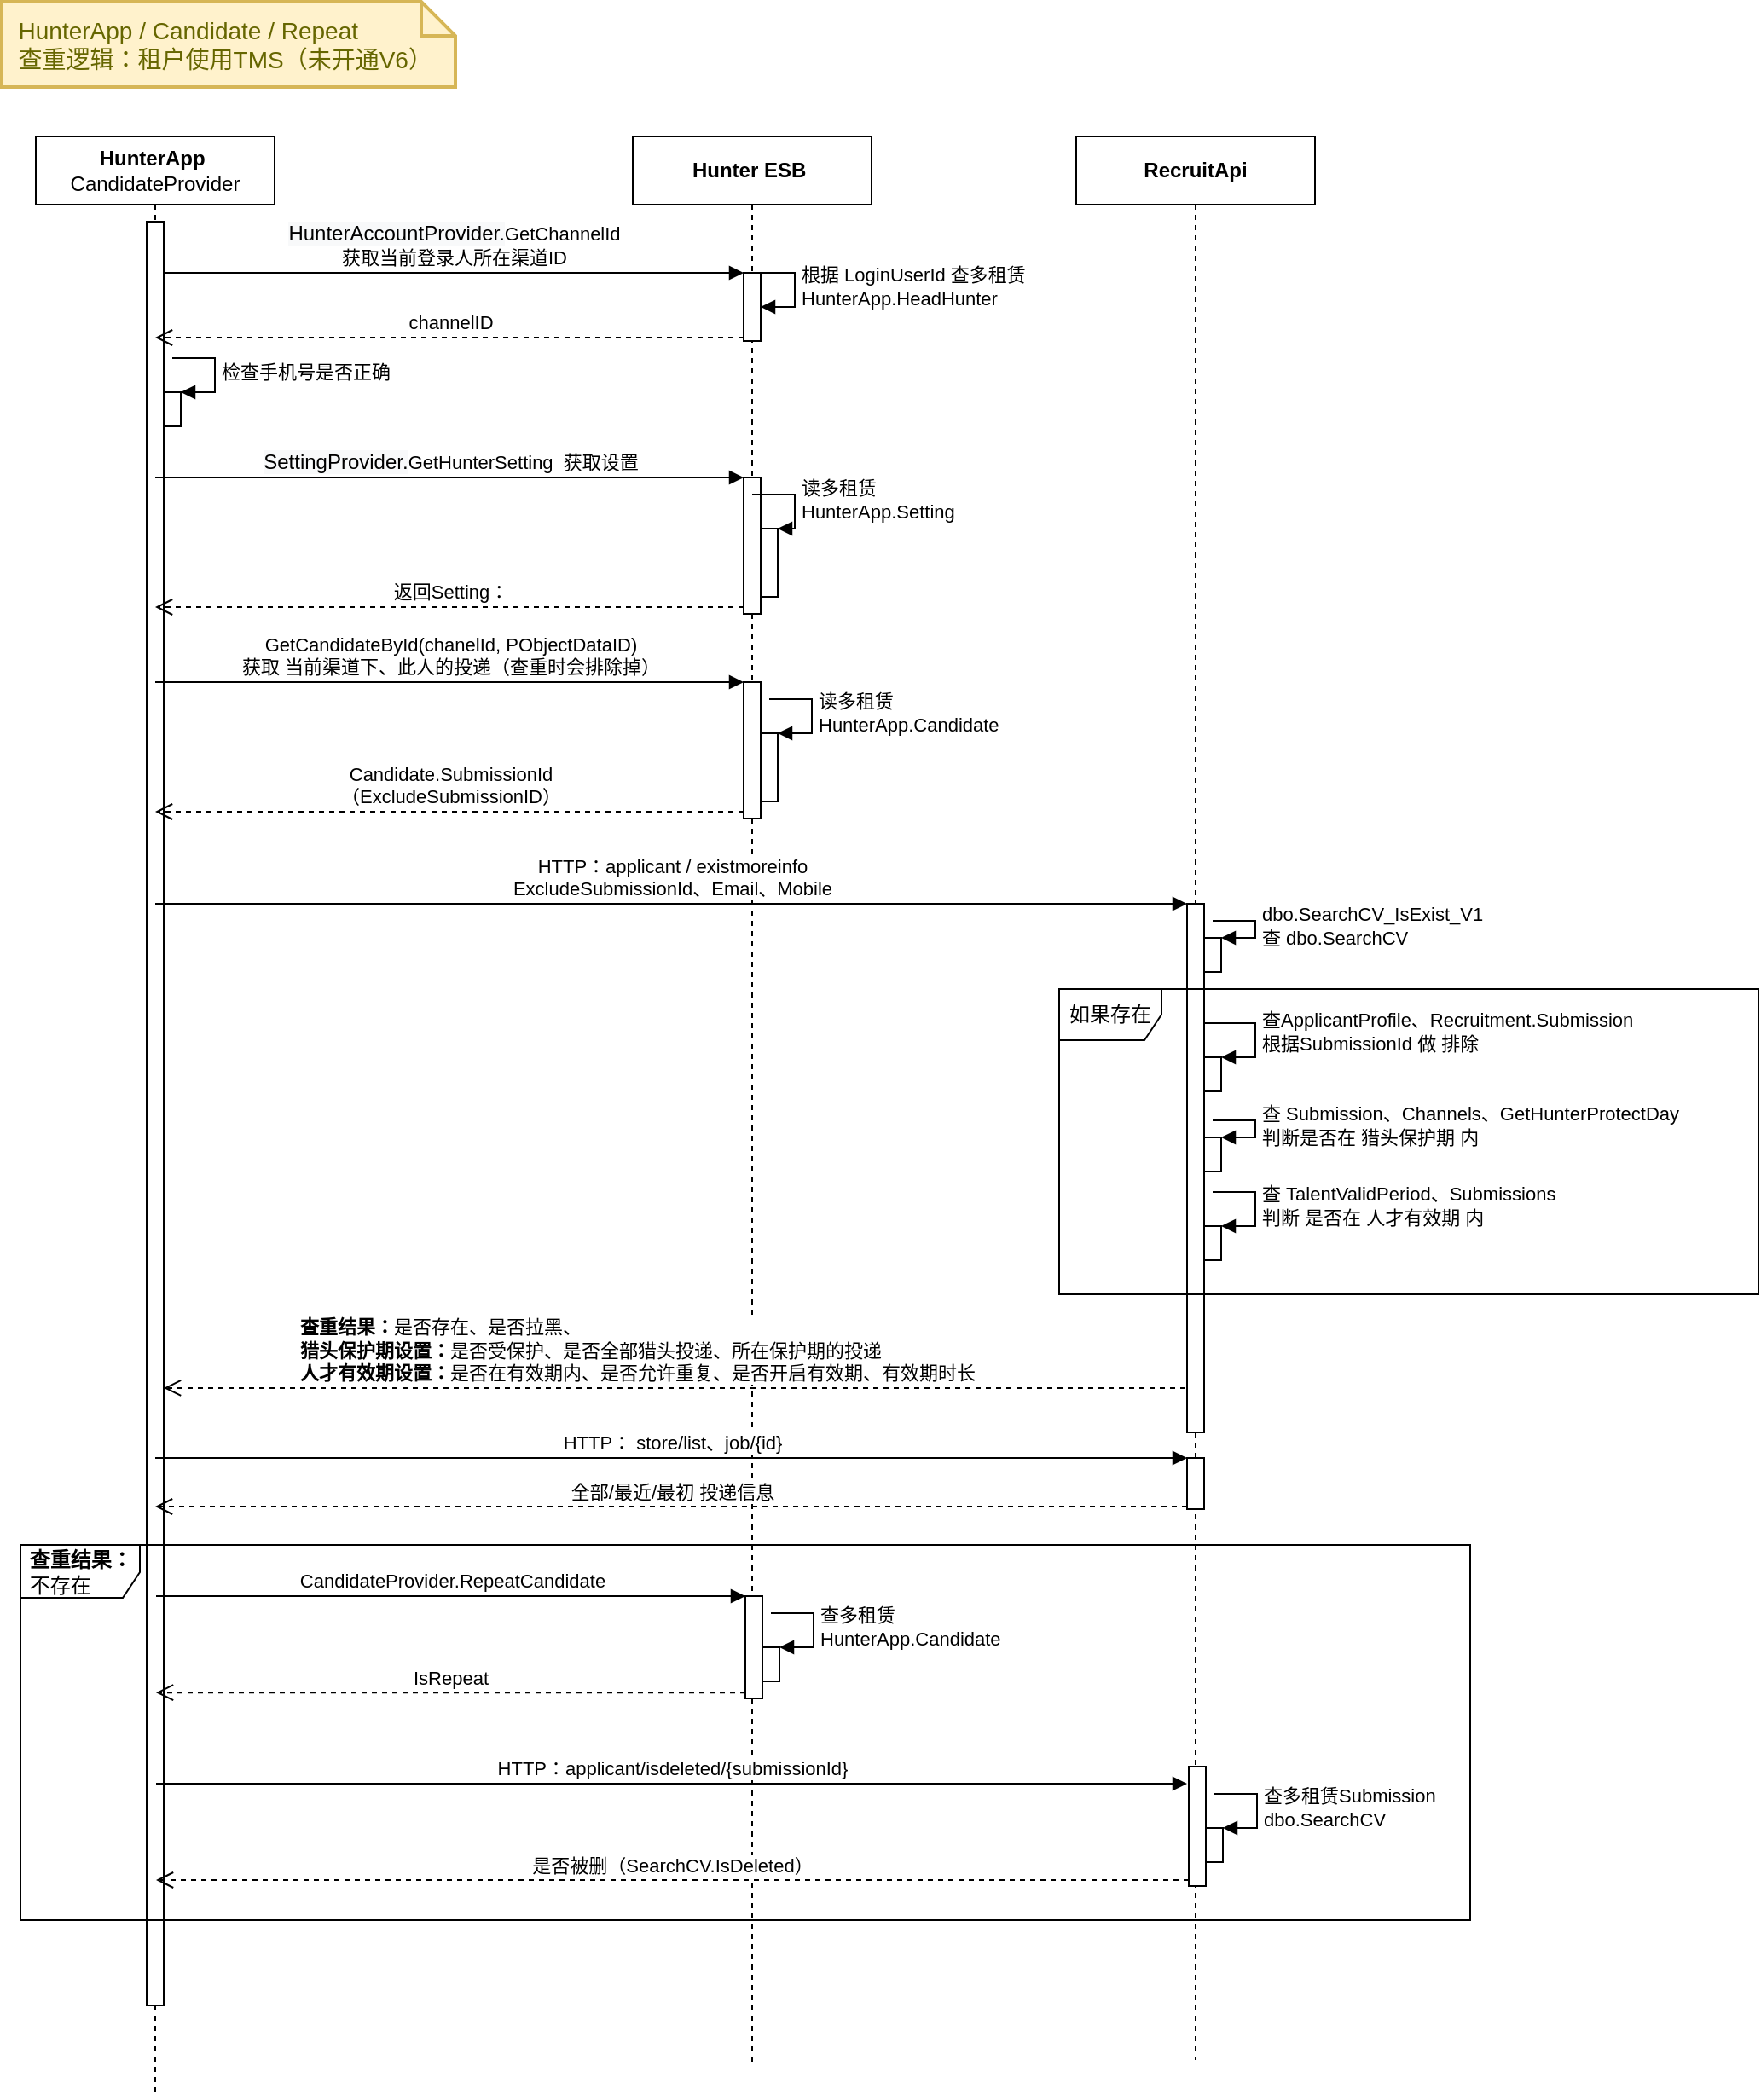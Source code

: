 <mxfile version="13.9.6" type="github">
  <diagram id="ABBUsb9ANRoJ2-1cofEp" name="Page-1">
    <mxGraphModel dx="1422" dy="839" grid="0" gridSize="10" guides="1" tooltips="1" connect="1" arrows="1" fold="1" page="1" pageScale="1" pageWidth="1654" pageHeight="2336" math="0" shadow="0">
      <root>
        <mxCell id="0" />
        <mxCell id="1" parent="0" />
        <mxCell id="2uZgWtrD5iEIdf4oAZc1-38" value="&lt;b&gt;RecruitApi&lt;/b&gt;" style="shape=umlLifeline;perimeter=lifelinePerimeter;whiteSpace=wrap;html=1;container=1;collapsible=0;recursiveResize=0;outlineConnect=0;" vertex="1" parent="1">
          <mxGeometry x="810" y="110" width="140" height="1128" as="geometry" />
        </mxCell>
        <mxCell id="2uZgWtrD5iEIdf4oAZc1-48" value="" style="html=1;points=[];perimeter=orthogonalPerimeter;" vertex="1" parent="2uZgWtrD5iEIdf4oAZc1-38">
          <mxGeometry x="65" y="450" width="10" height="310" as="geometry" />
        </mxCell>
        <mxCell id="2uZgWtrD5iEIdf4oAZc1-51" value="" style="html=1;points=[];perimeter=orthogonalPerimeter;" vertex="1" parent="2uZgWtrD5iEIdf4oAZc1-38">
          <mxGeometry x="75" y="470" width="10" height="20" as="geometry" />
        </mxCell>
        <mxCell id="2uZgWtrD5iEIdf4oAZc1-52" value="dbo.SearchCV_IsExist_V1&lt;br&gt;查 dbo.SearchCV" style="edgeStyle=orthogonalEdgeStyle;html=1;align=left;spacingLeft=2;endArrow=block;rounded=0;entryX=1;entryY=0;" edge="1" target="2uZgWtrD5iEIdf4oAZc1-51" parent="2uZgWtrD5iEIdf4oAZc1-38">
          <mxGeometry relative="1" as="geometry">
            <mxPoint x="80" y="460" as="sourcePoint" />
            <Array as="points">
              <mxPoint x="105" y="460" />
            </Array>
          </mxGeometry>
        </mxCell>
        <mxCell id="2uZgWtrD5iEIdf4oAZc1-55" value="" style="html=1;points=[];perimeter=orthogonalPerimeter;" vertex="1" parent="2uZgWtrD5iEIdf4oAZc1-38">
          <mxGeometry x="75" y="540" width="10" height="20" as="geometry" />
        </mxCell>
        <mxCell id="2uZgWtrD5iEIdf4oAZc1-56" value="查ApplicantProfile、Recruitment.Submission&lt;br&gt;根据SubmissionId 做 排除" style="edgeStyle=orthogonalEdgeStyle;html=1;align=left;spacingLeft=2;endArrow=block;rounded=0;entryX=1;entryY=0;" edge="1" target="2uZgWtrD5iEIdf4oAZc1-55" parent="2uZgWtrD5iEIdf4oAZc1-38" source="2uZgWtrD5iEIdf4oAZc1-48">
          <mxGeometry relative="1" as="geometry">
            <mxPoint x="80" y="520" as="sourcePoint" />
            <Array as="points">
              <mxPoint x="105" y="520" />
              <mxPoint x="105" y="540" />
            </Array>
          </mxGeometry>
        </mxCell>
        <mxCell id="2uZgWtrD5iEIdf4oAZc1-67" value="" style="html=1;points=[];perimeter=orthogonalPerimeter;" vertex="1" parent="2uZgWtrD5iEIdf4oAZc1-38">
          <mxGeometry x="75" y="587" width="10" height="20" as="geometry" />
        </mxCell>
        <mxCell id="2uZgWtrD5iEIdf4oAZc1-68" value="查&amp;nbsp;Submission、Channels、GetHunterProtectDay&lt;br&gt;判断是否在 猎头保护期 内" style="edgeStyle=orthogonalEdgeStyle;html=1;align=left;spacingLeft=2;endArrow=block;rounded=0;entryX=1;entryY=0;" edge="1" target="2uZgWtrD5iEIdf4oAZc1-67" parent="2uZgWtrD5iEIdf4oAZc1-38">
          <mxGeometry relative="1" as="geometry">
            <mxPoint x="80" y="577" as="sourcePoint" />
            <Array as="points">
              <mxPoint x="105" y="577" />
            </Array>
          </mxGeometry>
        </mxCell>
        <mxCell id="2uZgWtrD5iEIdf4oAZc1-69" value="" style="html=1;points=[];perimeter=orthogonalPerimeter;" vertex="1" parent="2uZgWtrD5iEIdf4oAZc1-38">
          <mxGeometry x="75" y="639" width="10" height="20" as="geometry" />
        </mxCell>
        <mxCell id="2uZgWtrD5iEIdf4oAZc1-70" value="查 TalentValidPeriod、Submissions&lt;br&gt;判断 是否在 人才有效期 内" style="edgeStyle=orthogonalEdgeStyle;html=1;align=left;spacingLeft=2;endArrow=block;rounded=0;entryX=1;entryY=0;" edge="1" target="2uZgWtrD5iEIdf4oAZc1-69" parent="2uZgWtrD5iEIdf4oAZc1-38">
          <mxGeometry relative="1" as="geometry">
            <mxPoint x="80" y="619" as="sourcePoint" />
            <Array as="points">
              <mxPoint x="105" y="619" />
            </Array>
          </mxGeometry>
        </mxCell>
        <mxCell id="2uZgWtrD5iEIdf4oAZc1-72" value="" style="html=1;points=[];perimeter=orthogonalPerimeter;" vertex="1" parent="2uZgWtrD5iEIdf4oAZc1-38">
          <mxGeometry x="65" y="775" width="10" height="30" as="geometry" />
        </mxCell>
        <mxCell id="2uZgWtrD5iEIdf4oAZc1-80" value="" style="html=1;points=[];perimeter=orthogonalPerimeter;" vertex="1" parent="2uZgWtrD5iEIdf4oAZc1-38">
          <mxGeometry x="66" y="956" width="10" height="70" as="geometry" />
        </mxCell>
        <mxCell id="2uZgWtrD5iEIdf4oAZc1-83" value="" style="html=1;points=[];perimeter=orthogonalPerimeter;" vertex="1" parent="2uZgWtrD5iEIdf4oAZc1-38">
          <mxGeometry x="76" y="992" width="10" height="20" as="geometry" />
        </mxCell>
        <mxCell id="2uZgWtrD5iEIdf4oAZc1-84" value="查多租赁Submission&lt;br&gt;dbo.SearchCV" style="edgeStyle=orthogonalEdgeStyle;html=1;align=left;spacingLeft=2;endArrow=block;rounded=0;entryX=1;entryY=0;" edge="1" target="2uZgWtrD5iEIdf4oAZc1-83" parent="2uZgWtrD5iEIdf4oAZc1-38">
          <mxGeometry relative="1" as="geometry">
            <mxPoint x="81" y="972" as="sourcePoint" />
            <Array as="points">
              <mxPoint x="106" y="972" />
            </Array>
          </mxGeometry>
        </mxCell>
        <mxCell id="2uZgWtrD5iEIdf4oAZc1-53" value="如果存在" style="shape=umlFrame;whiteSpace=wrap;html=1;" vertex="1" parent="1">
          <mxGeometry x="800" y="610" width="410" height="179" as="geometry" />
        </mxCell>
        <mxCell id="2uZgWtrD5iEIdf4oAZc1-3" value="&lt;b&gt;HunterApp&amp;nbsp; &lt;/b&gt;CandidateProvider" style="shape=umlLifeline;perimeter=lifelinePerimeter;whiteSpace=wrap;html=1;container=1;collapsible=0;recursiveResize=0;outlineConnect=0;" vertex="1" parent="1">
          <mxGeometry x="200" y="110" width="140" height="1150" as="geometry" />
        </mxCell>
        <mxCell id="2uZgWtrD5iEIdf4oAZc1-5" value="" style="html=1;points=[];perimeter=orthogonalPerimeter;" vertex="1" parent="2uZgWtrD5iEIdf4oAZc1-3">
          <mxGeometry x="65" y="50" width="10" height="1046" as="geometry" />
        </mxCell>
        <mxCell id="2uZgWtrD5iEIdf4oAZc1-17" value="" style="html=1;points=[];perimeter=orthogonalPerimeter;" vertex="1" parent="2uZgWtrD5iEIdf4oAZc1-3">
          <mxGeometry x="75" y="150" width="10" height="20" as="geometry" />
        </mxCell>
        <mxCell id="2uZgWtrD5iEIdf4oAZc1-18" value="检查手机号是否正确" style="edgeStyle=orthogonalEdgeStyle;html=1;align=left;spacingLeft=2;endArrow=block;rounded=0;entryX=1;entryY=0;" edge="1" target="2uZgWtrD5iEIdf4oAZc1-17" parent="2uZgWtrD5iEIdf4oAZc1-3">
          <mxGeometry relative="1" as="geometry">
            <mxPoint x="80" y="130" as="sourcePoint" />
            <Array as="points">
              <mxPoint x="105" y="130" />
            </Array>
          </mxGeometry>
        </mxCell>
        <mxCell id="2uZgWtrD5iEIdf4oAZc1-4" value="&lt;b&gt;Hunter ESB&lt;/b&gt;&amp;nbsp;" style="shape=umlLifeline;perimeter=lifelinePerimeter;whiteSpace=wrap;html=1;container=1;collapsible=0;recursiveResize=0;outlineConnect=0;" vertex="1" parent="1">
          <mxGeometry x="550" y="110" width="140" height="1129" as="geometry" />
        </mxCell>
        <mxCell id="2uZgWtrD5iEIdf4oAZc1-8" value="" style="html=1;points=[];perimeter=orthogonalPerimeter;" vertex="1" parent="2uZgWtrD5iEIdf4oAZc1-4">
          <mxGeometry x="65" y="80" width="10" height="40" as="geometry" />
        </mxCell>
        <mxCell id="2uZgWtrD5iEIdf4oAZc1-12" value="" style="html=1;points=[];perimeter=orthogonalPerimeter;" vertex="1" parent="2uZgWtrD5iEIdf4oAZc1-4">
          <mxGeometry x="65" y="100" width="10" as="geometry" />
        </mxCell>
        <mxCell id="2uZgWtrD5iEIdf4oAZc1-13" value="根据 LoginUserId 查多租赁&lt;br&gt;HunterApp.HeadHunter" style="edgeStyle=orthogonalEdgeStyle;html=1;align=left;spacingLeft=2;endArrow=block;rounded=0;entryX=1;entryY=0;" edge="1" target="2uZgWtrD5iEIdf4oAZc1-12" parent="2uZgWtrD5iEIdf4oAZc1-4">
          <mxGeometry relative="1" as="geometry">
            <mxPoint x="70" y="80" as="sourcePoint" />
            <Array as="points">
              <mxPoint x="95" y="80" />
            </Array>
          </mxGeometry>
        </mxCell>
        <mxCell id="2uZgWtrD5iEIdf4oAZc1-23" value="" style="html=1;points=[];perimeter=orthogonalPerimeter;" vertex="1" parent="2uZgWtrD5iEIdf4oAZc1-4">
          <mxGeometry x="65" y="200" width="10" height="80" as="geometry" />
        </mxCell>
        <mxCell id="2uZgWtrD5iEIdf4oAZc1-26" value="" style="html=1;points=[];perimeter=orthogonalPerimeter;" vertex="1" parent="2uZgWtrD5iEIdf4oAZc1-4">
          <mxGeometry x="75" y="230" width="10" height="40" as="geometry" />
        </mxCell>
        <mxCell id="2uZgWtrD5iEIdf4oAZc1-27" value="读多租赁 &lt;br&gt;HunterApp.Setting" style="edgeStyle=orthogonalEdgeStyle;html=1;align=left;spacingLeft=2;endArrow=block;rounded=0;entryX=1;entryY=0;" edge="1" target="2uZgWtrD5iEIdf4oAZc1-26" parent="2uZgWtrD5iEIdf4oAZc1-4">
          <mxGeometry relative="1" as="geometry">
            <mxPoint x="70" y="210" as="sourcePoint" />
            <Array as="points">
              <mxPoint x="95" y="210" />
            </Array>
          </mxGeometry>
        </mxCell>
        <mxCell id="2uZgWtrD5iEIdf4oAZc1-33" value="" style="html=1;points=[];perimeter=orthogonalPerimeter;" vertex="1" parent="2uZgWtrD5iEIdf4oAZc1-4">
          <mxGeometry x="65" y="320" width="10" height="80" as="geometry" />
        </mxCell>
        <mxCell id="2uZgWtrD5iEIdf4oAZc1-36" value="" style="html=1;points=[];perimeter=orthogonalPerimeter;" vertex="1" parent="2uZgWtrD5iEIdf4oAZc1-4">
          <mxGeometry x="75" y="350" width="10" height="40" as="geometry" />
        </mxCell>
        <mxCell id="2uZgWtrD5iEIdf4oAZc1-37" value="读多租赁&lt;br&gt;HunterApp.Candidate" style="edgeStyle=orthogonalEdgeStyle;html=1;align=left;spacingLeft=2;endArrow=block;rounded=0;entryX=1;entryY=0;" edge="1" target="2uZgWtrD5iEIdf4oAZc1-36" parent="2uZgWtrD5iEIdf4oAZc1-4">
          <mxGeometry relative="1" as="geometry">
            <mxPoint x="80" y="330" as="sourcePoint" />
            <Array as="points">
              <mxPoint x="105" y="330" />
            </Array>
          </mxGeometry>
        </mxCell>
        <mxCell id="2uZgWtrD5iEIdf4oAZc1-75" value="" style="html=1;points=[];perimeter=orthogonalPerimeter;" vertex="1" parent="2uZgWtrD5iEIdf4oAZc1-4">
          <mxGeometry x="66" y="856" width="10" height="60" as="geometry" />
        </mxCell>
        <mxCell id="2uZgWtrD5iEIdf4oAZc1-78" value="" style="html=1;points=[];perimeter=orthogonalPerimeter;" vertex="1" parent="2uZgWtrD5iEIdf4oAZc1-4">
          <mxGeometry x="76" y="886" width="10" height="20" as="geometry" />
        </mxCell>
        <mxCell id="2uZgWtrD5iEIdf4oAZc1-79" value="查多租赁&lt;br&gt;HunterApp.Candidate" style="edgeStyle=orthogonalEdgeStyle;html=1;align=left;spacingLeft=2;endArrow=block;rounded=0;entryX=1;entryY=0;" edge="1" target="2uZgWtrD5iEIdf4oAZc1-78" parent="2uZgWtrD5iEIdf4oAZc1-4">
          <mxGeometry relative="1" as="geometry">
            <mxPoint x="81" y="866" as="sourcePoint" />
            <Array as="points">
              <mxPoint x="106" y="866" />
            </Array>
          </mxGeometry>
        </mxCell>
        <mxCell id="2uZgWtrD5iEIdf4oAZc1-9" value="&lt;span style=&quot;font-size: 12px ; background-color: rgb(248 , 249 , 250)&quot;&gt;HunterAccountProvider.&lt;/span&gt;GetChannelId &lt;br&gt;获取当前登录人所在渠道ID" style="html=1;verticalAlign=bottom;endArrow=block;entryX=0;entryY=0;" edge="1" target="2uZgWtrD5iEIdf4oAZc1-8" parent="1" source="2uZgWtrD5iEIdf4oAZc1-5">
          <mxGeometry relative="1" as="geometry">
            <mxPoint x="415" y="180" as="sourcePoint" />
          </mxGeometry>
        </mxCell>
        <mxCell id="2uZgWtrD5iEIdf4oAZc1-10" value="channelID" style="html=1;verticalAlign=bottom;endArrow=open;dashed=1;endSize=8;exitX=0;exitY=0.95;" edge="1" source="2uZgWtrD5iEIdf4oAZc1-8" parent="1" target="2uZgWtrD5iEIdf4oAZc1-3">
          <mxGeometry relative="1" as="geometry">
            <mxPoint x="415" y="256" as="targetPoint" />
          </mxGeometry>
        </mxCell>
        <mxCell id="2uZgWtrD5iEIdf4oAZc1-24" value="&lt;span style=&quot;font-size: 12px ; background-color: rgb(248 , 249 , 250)&quot;&gt;SettingProvider.&lt;/span&gt;GetHunterSetting&amp;nbsp; 获取设置" style="html=1;verticalAlign=bottom;endArrow=block;entryX=0;entryY=0;" edge="1" target="2uZgWtrD5iEIdf4oAZc1-23" parent="1" source="2uZgWtrD5iEIdf4oAZc1-3">
          <mxGeometry relative="1" as="geometry">
            <mxPoint x="665" y="317" as="sourcePoint" />
          </mxGeometry>
        </mxCell>
        <mxCell id="2uZgWtrD5iEIdf4oAZc1-25" value="返回Setting：" style="html=1;verticalAlign=bottom;endArrow=open;dashed=1;endSize=8;exitX=0;exitY=0.95;" edge="1" source="2uZgWtrD5iEIdf4oAZc1-23" parent="1" target="2uZgWtrD5iEIdf4oAZc1-3">
          <mxGeometry relative="1" as="geometry">
            <mxPoint x="665" y="393" as="targetPoint" />
          </mxGeometry>
        </mxCell>
        <mxCell id="2uZgWtrD5iEIdf4oAZc1-34" value="GetCandidateById(chanelId, PObjectDataID)&lt;br&gt;获取 当前渠道下、此人的投递（查重时会排除掉）" style="html=1;verticalAlign=bottom;endArrow=block;entryX=0;entryY=0;" edge="1" target="2uZgWtrD5iEIdf4oAZc1-33" parent="1" source="2uZgWtrD5iEIdf4oAZc1-3">
          <mxGeometry relative="1" as="geometry">
            <mxPoint x="545" y="430" as="sourcePoint" />
          </mxGeometry>
        </mxCell>
        <mxCell id="2uZgWtrD5iEIdf4oAZc1-35" value="Candidate.SubmissionId&lt;br&gt;（ExcludeSubmissionID）" style="html=1;verticalAlign=bottom;endArrow=open;dashed=1;endSize=8;exitX=0;exitY=0.95;" edge="1" source="2uZgWtrD5iEIdf4oAZc1-33" parent="1">
          <mxGeometry relative="1" as="geometry">
            <mxPoint x="270" y="506" as="targetPoint" />
          </mxGeometry>
        </mxCell>
        <mxCell id="2uZgWtrD5iEIdf4oAZc1-49" value="HTTP：applicant / existmoreinfo&lt;br&gt;ExcludeSubmissionId、Email、Mobile" style="html=1;verticalAlign=bottom;endArrow=block;entryX=0;entryY=0;" edge="1" target="2uZgWtrD5iEIdf4oAZc1-48" parent="1" source="2uZgWtrD5iEIdf4oAZc1-3">
          <mxGeometry relative="1" as="geometry">
            <mxPoint x="865" y="540" as="sourcePoint" />
          </mxGeometry>
        </mxCell>
        <mxCell id="2uZgWtrD5iEIdf4oAZc1-50" value="&lt;b&gt;查重结果：&lt;/b&gt;是否存在、是否拉黑、&lt;br&gt;&lt;b&gt;猎头保护期设置：&lt;/b&gt;是否受保护、是否全部猎头投递、所在保护期的投递&lt;br&gt;&lt;b&gt;人才有效期设置：&lt;/b&gt;是否在有效期内、是否允许重复、是否开启有效期、有效期时长" style="html=1;verticalAlign=bottom;endArrow=open;dashed=1;endSize=8;exitX=-0.1;exitY=0.916;exitDx=0;exitDy=0;exitPerimeter=0;align=left;" edge="1" source="2uZgWtrD5iEIdf4oAZc1-48" parent="1" target="2uZgWtrD5iEIdf4oAZc1-5">
          <mxGeometry x="0.74" relative="1" as="geometry">
            <mxPoint x="865" y="616" as="targetPoint" />
            <mxPoint as="offset" />
          </mxGeometry>
        </mxCell>
        <mxCell id="2uZgWtrD5iEIdf4oAZc1-73" value="HTTP：&amp;nbsp;store/list、job/{id}" style="html=1;verticalAlign=bottom;endArrow=block;entryX=0;entryY=0;" edge="1" target="2uZgWtrD5iEIdf4oAZc1-72" parent="1" source="2uZgWtrD5iEIdf4oAZc1-3">
          <mxGeometry relative="1" as="geometry">
            <mxPoint x="805" y="910" as="sourcePoint" />
          </mxGeometry>
        </mxCell>
        <mxCell id="2uZgWtrD5iEIdf4oAZc1-74" value="全部/最近/最初 投递信息" style="html=1;verticalAlign=bottom;endArrow=open;dashed=1;endSize=8;exitX=0;exitY=0.95;" edge="1" source="2uZgWtrD5iEIdf4oAZc1-72" parent="1" target="2uZgWtrD5iEIdf4oAZc1-3">
          <mxGeometry relative="1" as="geometry">
            <mxPoint x="805" y="986" as="targetPoint" />
          </mxGeometry>
        </mxCell>
        <mxCell id="2uZgWtrD5iEIdf4oAZc1-76" value="CandidateProvider.RepeatCandidate" style="html=1;verticalAlign=bottom;endArrow=block;entryX=0;entryY=0;" edge="1" target="2uZgWtrD5iEIdf4oAZc1-75" parent="1">
          <mxGeometry relative="1" as="geometry">
            <mxPoint x="270.5" y="966" as="sourcePoint" />
          </mxGeometry>
        </mxCell>
        <mxCell id="2uZgWtrD5iEIdf4oAZc1-77" value="IsRepeat" style="html=1;verticalAlign=bottom;endArrow=open;dashed=1;endSize=8;exitX=0;exitY=0.943;exitDx=0;exitDy=0;exitPerimeter=0;" edge="1" source="2uZgWtrD5iEIdf4oAZc1-75" parent="1">
          <mxGeometry relative="1" as="geometry">
            <mxPoint x="270.5" y="1022.58" as="targetPoint" />
          </mxGeometry>
        </mxCell>
        <mxCell id="2uZgWtrD5iEIdf4oAZc1-81" value="HTTP：applicant/isdeleted/{submissionId}" style="html=1;verticalAlign=bottom;endArrow=block;" edge="1" parent="1">
          <mxGeometry relative="1" as="geometry">
            <mxPoint x="270.5" y="1076" as="sourcePoint" />
            <mxPoint x="875" y="1076" as="targetPoint" />
          </mxGeometry>
        </mxCell>
        <mxCell id="2uZgWtrD5iEIdf4oAZc1-82" value="是否被删（SearchCV.IsDeleted）" style="html=1;verticalAlign=bottom;endArrow=open;dashed=1;endSize=8;exitX=0;exitY=0.95;" edge="1" source="2uZgWtrD5iEIdf4oAZc1-80" parent="1">
          <mxGeometry relative="1" as="geometry">
            <mxPoint x="270.5" y="1132.5" as="targetPoint" />
          </mxGeometry>
        </mxCell>
        <mxCell id="2uZgWtrD5iEIdf4oAZc1-88" value="&lt;b&gt;&amp;nbsp;查重结果：&lt;br&gt;&lt;/b&gt;&amp;nbsp;不存在" style="shape=umlFrame;whiteSpace=wrap;html=1;width=70;height=31;align=left;" vertex="1" parent="1">
          <mxGeometry x="191" y="936" width="850" height="220" as="geometry" />
        </mxCell>
        <mxCell id="2uZgWtrD5iEIdf4oAZc1-90" value="&amp;nbsp; HunterApp / Candidate / Repeat&lt;br&gt;&amp;nbsp; 查重逻辑：租户使用TMS（未开通V6）" style="shape=note;strokeWidth=2;fontSize=14;size=20;whiteSpace=wrap;html=1;fillColor=#fff2cc;strokeColor=#d6b656;fontColor=#666600;align=left;" vertex="1" parent="1">
          <mxGeometry x="180" y="31" width="266" height="50" as="geometry" />
        </mxCell>
      </root>
    </mxGraphModel>
  </diagram>
</mxfile>
